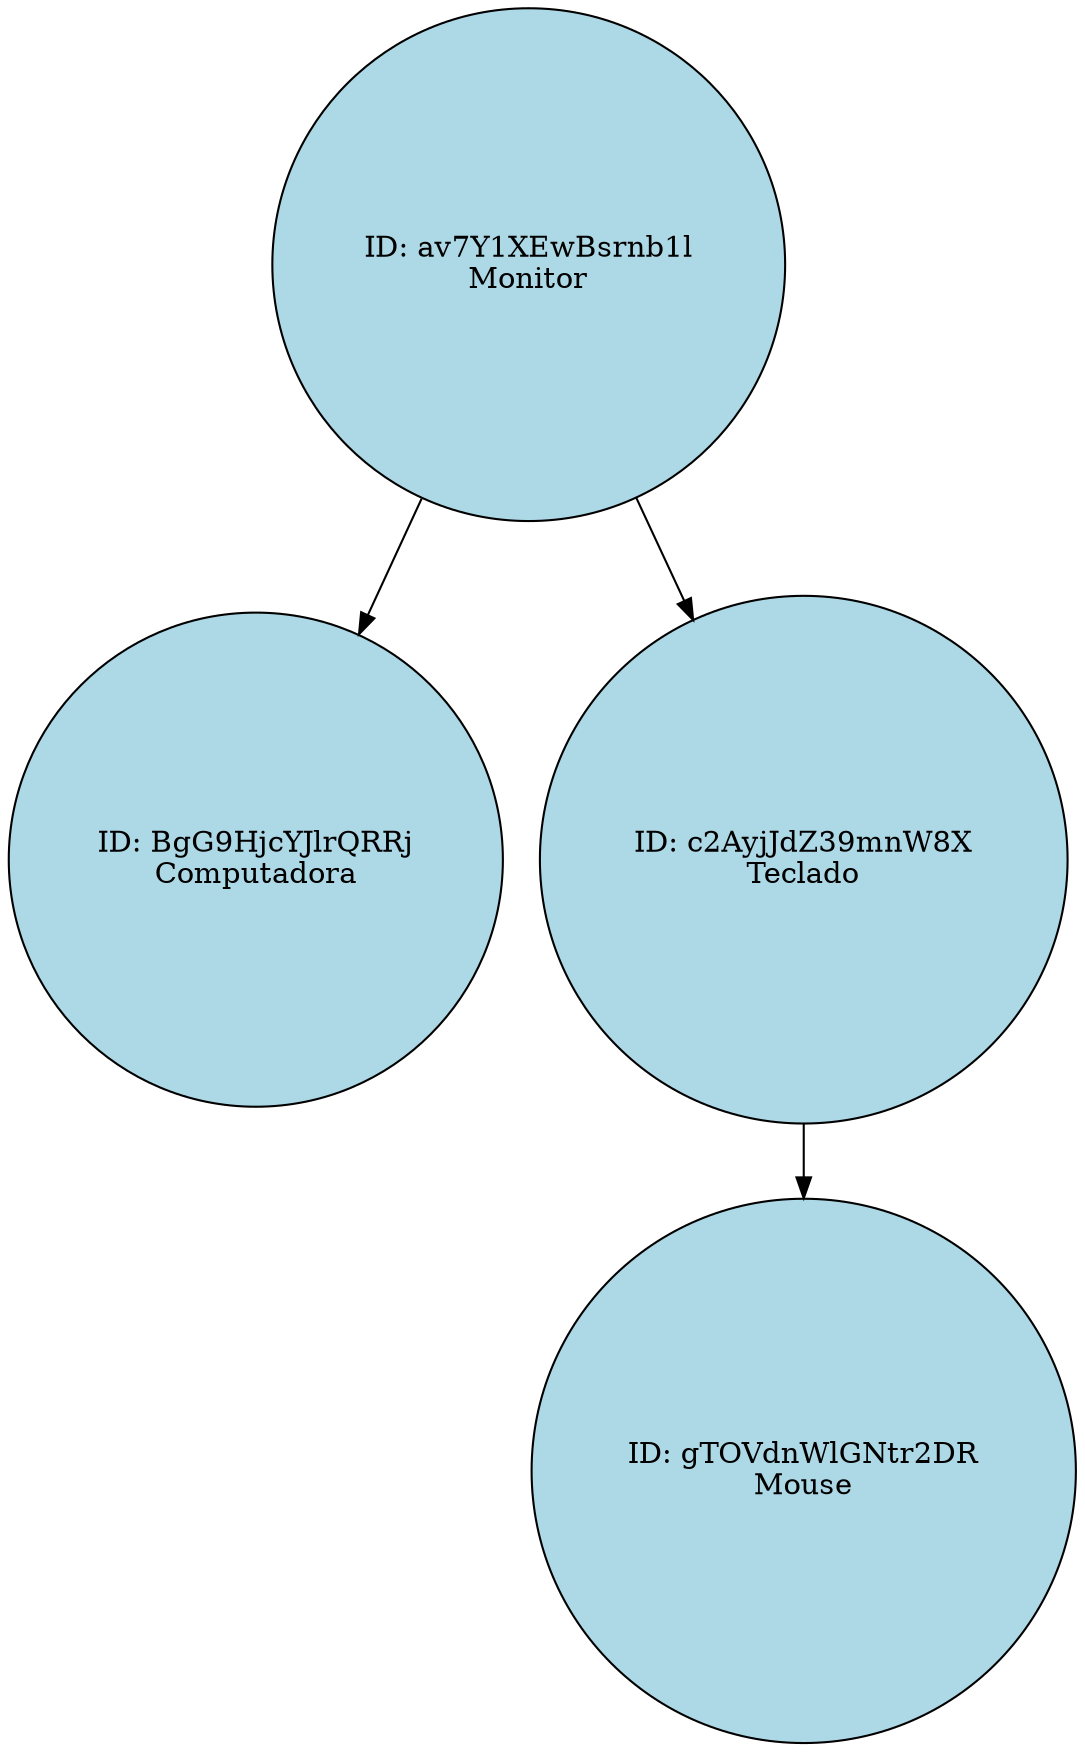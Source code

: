 digraph G {
    node [shape=circle, style=filled, fillcolor=lightblue];
    rankdir=TB;

    "av7Y1XEwBsrnb1l" [label="ID: av7Y1XEwBsrnb1l\nMonitor"];
    "av7Y1XEwBsrnb1l" -> "BgG9HjcYJlrQRRj";
    "BgG9HjcYJlrQRRj" [label="ID: BgG9HjcYJlrQRRj\nComputadora"];
    "av7Y1XEwBsrnb1l" -> "c2AyjJdZ39mnW8X";
    "c2AyjJdZ39mnW8X" [label="ID: c2AyjJdZ39mnW8X\nTeclado"];
    "c2AyjJdZ39mnW8X" -> "gTOVdnWlGNtr2DR";
    "gTOVdnWlGNtr2DR" [label="ID: gTOVdnWlGNtr2DR\nMouse"];
}
